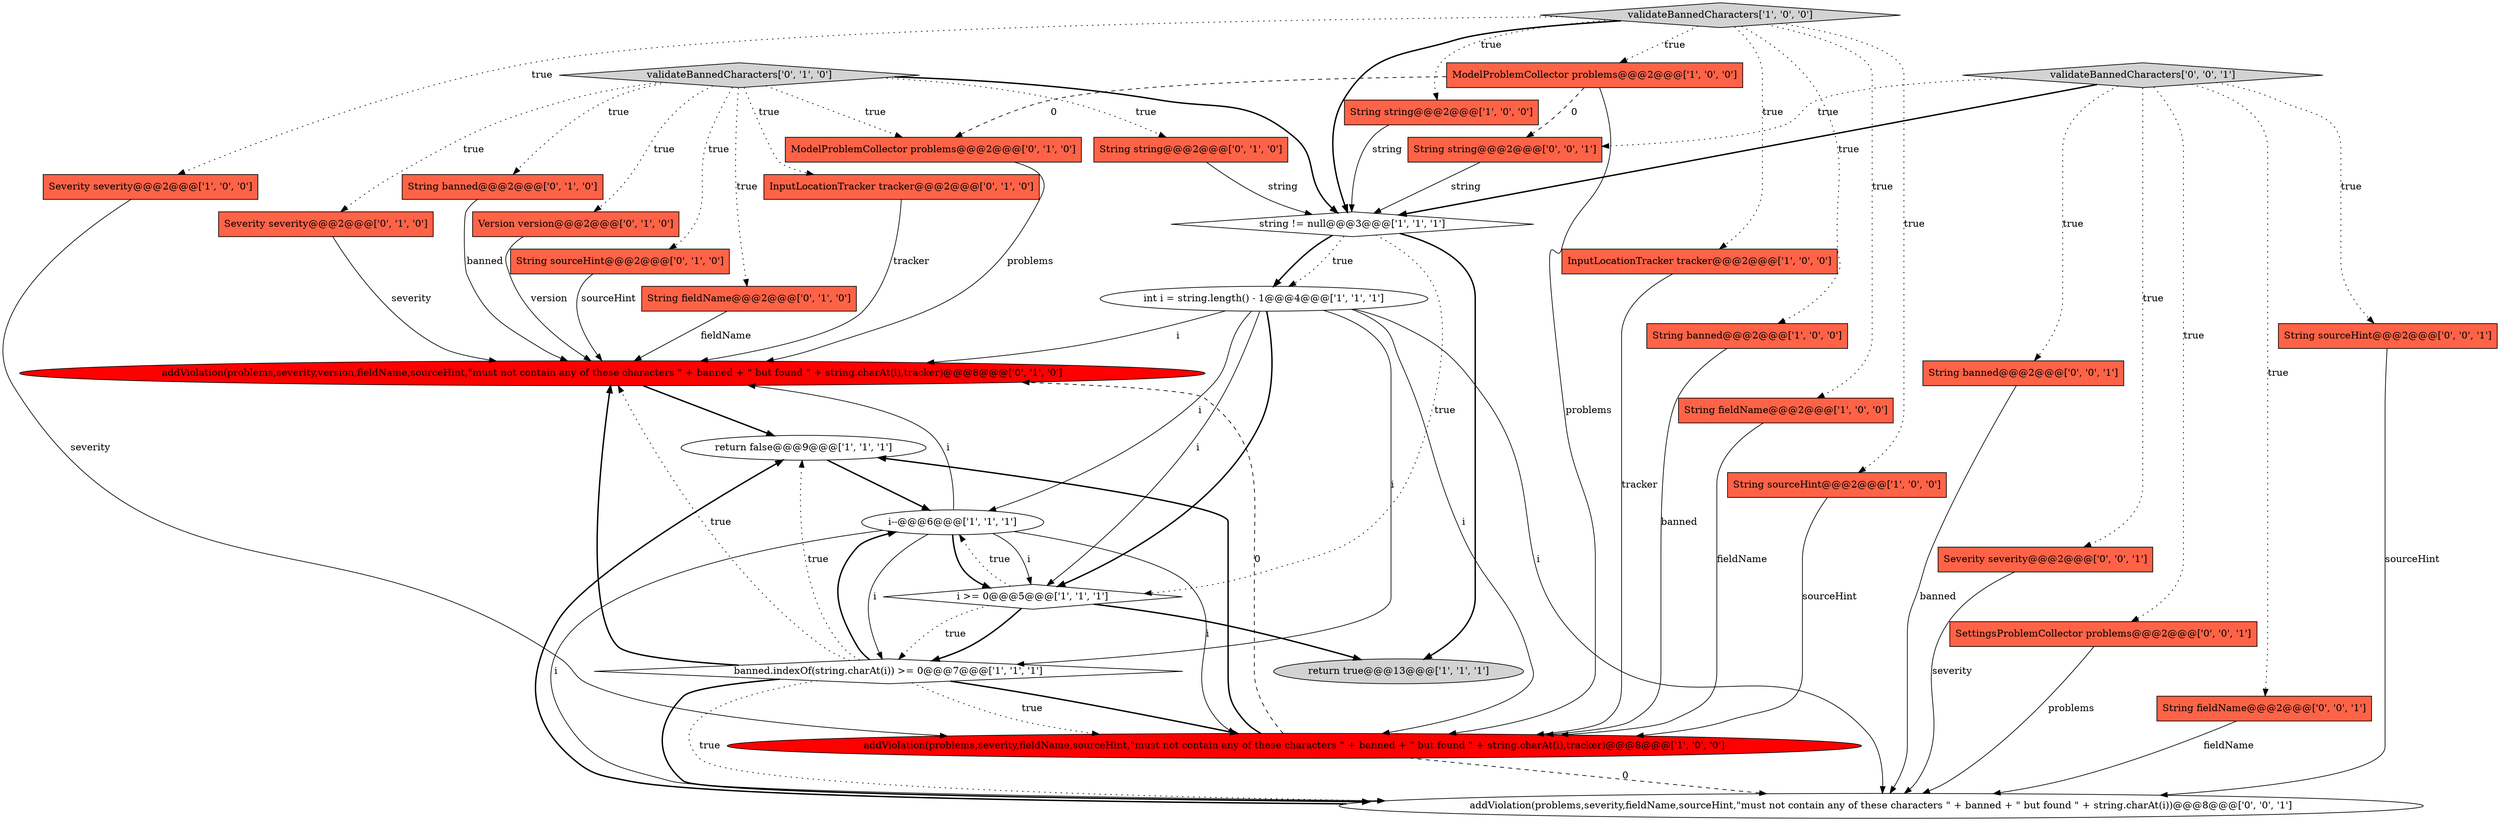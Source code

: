digraph {
18 [style = filled, label = "String banned@@@2@@@['0', '1', '0']", fillcolor = tomato, shape = box image = "AAA0AAABBB2BBB"];
19 [style = filled, label = "Version version@@@2@@@['0', '1', '0']", fillcolor = tomato, shape = box image = "AAA0AAABBB2BBB"];
14 [style = filled, label = "int i = string.length() - 1@@@4@@@['1', '1', '1']", fillcolor = white, shape = ellipse image = "AAA0AAABBB1BBB"];
3 [style = filled, label = "String string@@@2@@@['1', '0', '0']", fillcolor = tomato, shape = box image = "AAA0AAABBB1BBB"];
10 [style = filled, label = "return true@@@13@@@['1', '1', '1']", fillcolor = lightgray, shape = ellipse image = "AAA0AAABBB1BBB"];
13 [style = filled, label = "ModelProblemCollector problems@@@2@@@['1', '0', '0']", fillcolor = tomato, shape = box image = "AAA1AAABBB1BBB"];
1 [style = filled, label = "validateBannedCharacters['1', '0', '0']", fillcolor = lightgray, shape = diamond image = "AAA0AAABBB1BBB"];
0 [style = filled, label = "banned.indexOf(string.charAt(i)) >= 0@@@7@@@['1', '1', '1']", fillcolor = white, shape = diamond image = "AAA0AAABBB1BBB"];
21 [style = filled, label = "String sourceHint@@@2@@@['0', '1', '0']", fillcolor = tomato, shape = box image = "AAA0AAABBB2BBB"];
30 [style = filled, label = "Severity severity@@@2@@@['0', '0', '1']", fillcolor = tomato, shape = box image = "AAA0AAABBB3BBB"];
25 [style = filled, label = "ModelProblemCollector problems@@@2@@@['0', '1', '0']", fillcolor = tomato, shape = box image = "AAA1AAABBB2BBB"];
17 [style = filled, label = "String fieldName@@@2@@@['0', '1', '0']", fillcolor = tomato, shape = box image = "AAA0AAABBB2BBB"];
31 [style = filled, label = "validateBannedCharacters['0', '0', '1']", fillcolor = lightgray, shape = diamond image = "AAA0AAABBB3BBB"];
24 [style = filled, label = "String string@@@2@@@['0', '1', '0']", fillcolor = tomato, shape = box image = "AAA0AAABBB2BBB"];
29 [style = filled, label = "addViolation(problems,severity,fieldName,sourceHint,\"must not contain any of these characters \" + banned + \" but found \" + string.charAt(i))@@@8@@@['0', '0', '1']", fillcolor = white, shape = ellipse image = "AAA0AAABBB3BBB"];
11 [style = filled, label = "string != null@@@3@@@['1', '1', '1']", fillcolor = white, shape = diamond image = "AAA0AAABBB1BBB"];
4 [style = filled, label = "Severity severity@@@2@@@['1', '0', '0']", fillcolor = tomato, shape = box image = "AAA0AAABBB1BBB"];
6 [style = filled, label = "i--@@@6@@@['1', '1', '1']", fillcolor = white, shape = ellipse image = "AAA0AAABBB1BBB"];
32 [style = filled, label = "SettingsProblemCollector problems@@@2@@@['0', '0', '1']", fillcolor = tomato, shape = box image = "AAA0AAABBB3BBB"];
8 [style = filled, label = "i >= 0@@@5@@@['1', '1', '1']", fillcolor = white, shape = diamond image = "AAA0AAABBB1BBB"];
20 [style = filled, label = "validateBannedCharacters['0', '1', '0']", fillcolor = lightgray, shape = diamond image = "AAA0AAABBB2BBB"];
27 [style = filled, label = "String fieldName@@@2@@@['0', '0', '1']", fillcolor = tomato, shape = box image = "AAA0AAABBB3BBB"];
26 [style = filled, label = "String sourceHint@@@2@@@['0', '0', '1']", fillcolor = tomato, shape = box image = "AAA0AAABBB3BBB"];
7 [style = filled, label = "InputLocationTracker tracker@@@2@@@['1', '0', '0']", fillcolor = tomato, shape = box image = "AAA0AAABBB1BBB"];
33 [style = filled, label = "String string@@@2@@@['0', '0', '1']", fillcolor = tomato, shape = box image = "AAA0AAABBB3BBB"];
28 [style = filled, label = "String banned@@@2@@@['0', '0', '1']", fillcolor = tomato, shape = box image = "AAA0AAABBB3BBB"];
2 [style = filled, label = "String banned@@@2@@@['1', '0', '0']", fillcolor = tomato, shape = box image = "AAA0AAABBB1BBB"];
12 [style = filled, label = "String fieldName@@@2@@@['1', '0', '0']", fillcolor = tomato, shape = box image = "AAA0AAABBB1BBB"];
22 [style = filled, label = "InputLocationTracker tracker@@@2@@@['0', '1', '0']", fillcolor = tomato, shape = box image = "AAA0AAABBB2BBB"];
23 [style = filled, label = "Severity severity@@@2@@@['0', '1', '0']", fillcolor = tomato, shape = box image = "AAA0AAABBB2BBB"];
9 [style = filled, label = "return false@@@9@@@['1', '1', '1']", fillcolor = white, shape = ellipse image = "AAA0AAABBB1BBB"];
5 [style = filled, label = "String sourceHint@@@2@@@['1', '0', '0']", fillcolor = tomato, shape = box image = "AAA0AAABBB1BBB"];
16 [style = filled, label = "addViolation(problems,severity,version,fieldName,sourceHint,\"must not contain any of these characters \" + banned + \" but found \" + string.charAt(i),tracker)@@@8@@@['0', '1', '0']", fillcolor = red, shape = ellipse image = "AAA1AAABBB2BBB"];
15 [style = filled, label = "addViolation(problems,severity,fieldName,sourceHint,\"must not contain any of these characters \" + banned + \" but found \" + string.charAt(i),tracker)@@@8@@@['1', '0', '0']", fillcolor = red, shape = ellipse image = "AAA1AAABBB1BBB"];
8->10 [style = bold, label=""];
0->16 [style = bold, label=""];
16->9 [style = bold, label=""];
28->29 [style = solid, label="banned"];
15->16 [style = dashed, label="0"];
20->25 [style = dotted, label="true"];
27->29 [style = solid, label="fieldName"];
12->15 [style = solid, label="fieldName"];
20->24 [style = dotted, label="true"];
11->14 [style = bold, label=""];
0->6 [style = bold, label=""];
20->17 [style = dotted, label="true"];
0->15 [style = dotted, label="true"];
6->29 [style = solid, label="i"];
29->9 [style = bold, label=""];
11->14 [style = dotted, label="true"];
0->29 [style = bold, label=""];
18->16 [style = solid, label="banned"];
1->4 [style = dotted, label="true"];
24->11 [style = solid, label="string"];
20->21 [style = dotted, label="true"];
13->25 [style = dashed, label="0"];
15->29 [style = dashed, label="0"];
7->15 [style = solid, label="tracker"];
14->8 [style = solid, label="i"];
31->33 [style = dotted, label="true"];
6->8 [style = solid, label="i"];
3->11 [style = solid, label="string"];
21->16 [style = solid, label="sourceHint"];
0->15 [style = bold, label=""];
9->6 [style = bold, label=""];
31->32 [style = dotted, label="true"];
6->0 [style = solid, label="i"];
5->15 [style = solid, label="sourceHint"];
14->16 [style = solid, label="i"];
17->16 [style = solid, label="fieldName"];
1->13 [style = dotted, label="true"];
1->3 [style = dotted, label="true"];
1->7 [style = dotted, label="true"];
31->30 [style = dotted, label="true"];
8->0 [style = bold, label=""];
14->6 [style = solid, label="i"];
23->16 [style = solid, label="severity"];
0->29 [style = dotted, label="true"];
25->16 [style = solid, label="problems"];
31->11 [style = bold, label=""];
8->6 [style = dotted, label="true"];
1->11 [style = bold, label=""];
31->28 [style = dotted, label="true"];
14->29 [style = solid, label="i"];
31->26 [style = dotted, label="true"];
11->10 [style = bold, label=""];
26->29 [style = solid, label="sourceHint"];
15->9 [style = bold, label=""];
1->12 [style = dotted, label="true"];
6->8 [style = bold, label=""];
4->15 [style = solid, label="severity"];
20->23 [style = dotted, label="true"];
31->27 [style = dotted, label="true"];
13->15 [style = solid, label="problems"];
20->18 [style = dotted, label="true"];
14->0 [style = solid, label="i"];
22->16 [style = solid, label="tracker"];
32->29 [style = solid, label="problems"];
13->33 [style = dashed, label="0"];
2->15 [style = solid, label="banned"];
11->8 [style = dotted, label="true"];
8->0 [style = dotted, label="true"];
6->15 [style = solid, label="i"];
0->16 [style = dotted, label="true"];
14->15 [style = solid, label="i"];
20->19 [style = dotted, label="true"];
20->22 [style = dotted, label="true"];
14->8 [style = bold, label=""];
1->2 [style = dotted, label="true"];
19->16 [style = solid, label="version"];
30->29 [style = solid, label="severity"];
33->11 [style = solid, label="string"];
0->9 [style = dotted, label="true"];
1->5 [style = dotted, label="true"];
20->11 [style = bold, label=""];
6->16 [style = solid, label="i"];
}
